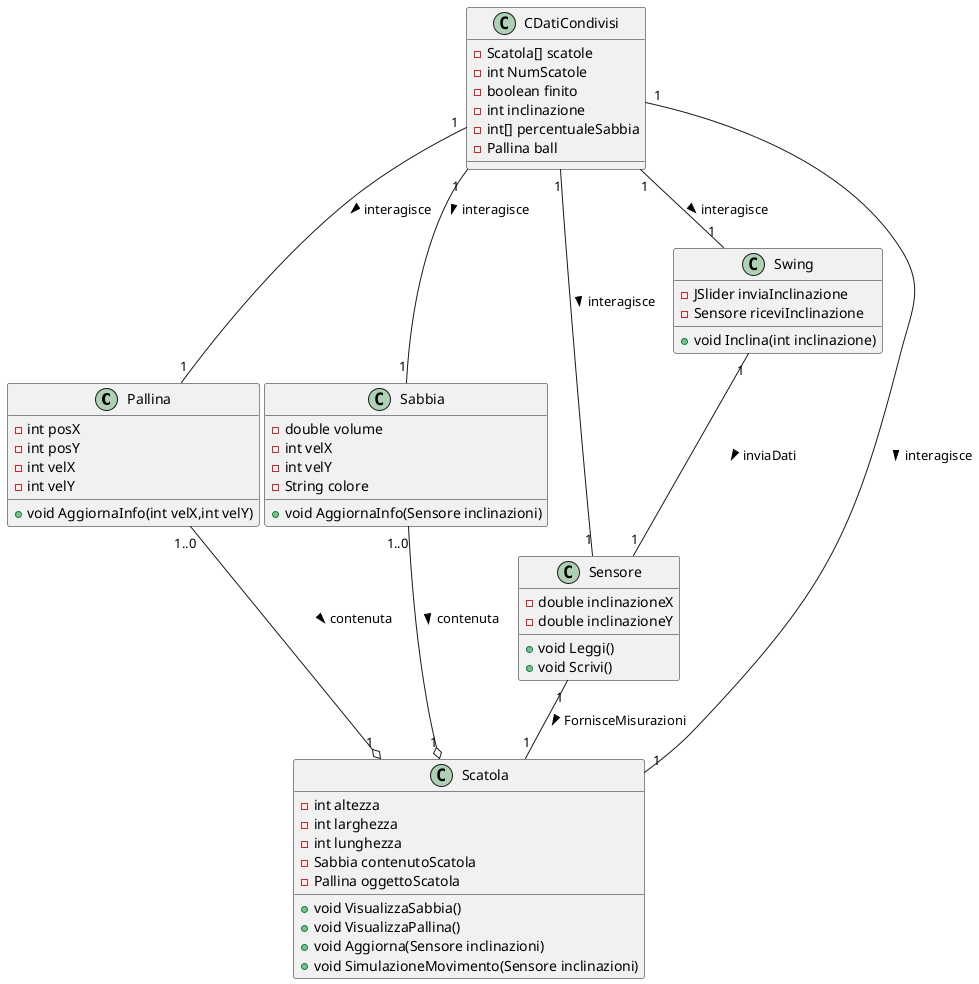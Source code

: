 @startuml


class Pallina {

'@brief: indica la posizione sull'asse delle ascisse della pallina'
- int posX
'@brief: indica la posizione sull'asse delle ordinate della pallina'
- int posY
'@brief: indica la velocità sull'asse delle ascisse della pallina'
- int velX
'@brief: indica la velocità sull'asse delle ordinate della pallina'
- int velY
'@brief: Metodo che aggiorna la posizione e la velocità della pallina'
+ void AggiornaInfo(int velX,int velY)
}



class Sabbia {
'@brief: identifica la quantità di sabbia contenuta in una scatola'
- double volume
'@brief: indica la velocità sull'asse delle ascisse della sabbia'
- int velX
'@brief: indica la velocità sull'asse delle ordinate della sabbia'
- int velY
'@brief: definisce il colore della sabbia'
- String colore
'@brief: Metodo che aggiorna gli attributi della sabbia'
+ void AggiornaInfo(Sensore inclinazioni)
}

class Sensore {
'@brief: Definisce l'inclinazione del sistema sull'asse delle ascisse'
- double inclinazioneX
'@brief: Definisce l'inclinazione del sistema sull'asse delle ordinate'
- double inclinazioneY
'@brief: Legge i valori di inclinazione'
+ void Leggi()
'@brief: Scrive i valori di inclinazione'
+ void Scrivi()
}



class Scatola {
'@brief: Definisce l'altezza della scatola'
- int altezza
'@brief: Definisce la larghezza della scatola'
- int larghezza
'@brief: Definisce la lunghezza della sctola'
- int lunghezza
'@brief: Definisce il materiale contenuto della scatola(sabbia)'
- Sabbia contenutoScatola
'@brief: Definisce l'oggetto contenuto nella scatola(pallina)'
- Pallina oggettoScatola
'@brief: Metodo usato per visualizzare la sabbia su schermo'
+ void VisualizzaSabbia()
'@brief: Metodo usato per visualizzare la pallina su schermo'
+ void VisualizzaPallina()
'@brief: Metodo usato per aggiornare i valori degli attributi della scatola'
+ void Aggiorna(Sensore inclinazioni)
'@brief: Metodo usato per simulare il movimento della sabbia e della pallina'
+ void SimulazioneMovimento(Sensore inclinazioni)
}

class Swing {
'@brief: Attributo usato per l'inserimento dell'inclinazioen da parte dell'utente'
-JSlider inviaInclinazione
'@brief: Attributo che riceverà la nuova inclinazione inserita dall'utente'
-Sensore riceviInclinazione
'@brief: Metodo usato per far ricevere al sensore l'inclinazione'
+void Inclina(int inclinazione)
}

class CDatiCondivisi {
'@brief: Insieme di scatole'
-Scatola[] scatole
'@brief: Numero delle scatole'
-int NumScatole
'@brief: Indica se il "gioco" è terminato'
-boolean finito
'@brief: inclinazione della sabbia e della pallina'
-int inclinazione
'@brief: percentuale di sabbia contenuta nella scatola'
-int[] percentualeSabbia
'@brief: Pallina'
-Pallina ball
}


Sensore "1" -- "1" Scatola : FornisceMisurazioni > 
Sabbia "1..0" --o "1" Scatola : contenuta > 
Pallina "1..0" --o "1" Scatola : contenuta >
Swing "1" -- "1" Sensore : inviaDati >
CDatiCondivisi "1" -- "1" Pallina : interagisce > 
CDatiCondivisi "1" -- "1" Sabbia : interagisce > 
CDatiCondivisi "1" -- "1" Scatola : interagisce >
CDatiCondivisi "1" -- "1" Sensore : interagisce > 
CDatiCondivisi "1" -- "1" Swing : interagisce > 

@enduml
